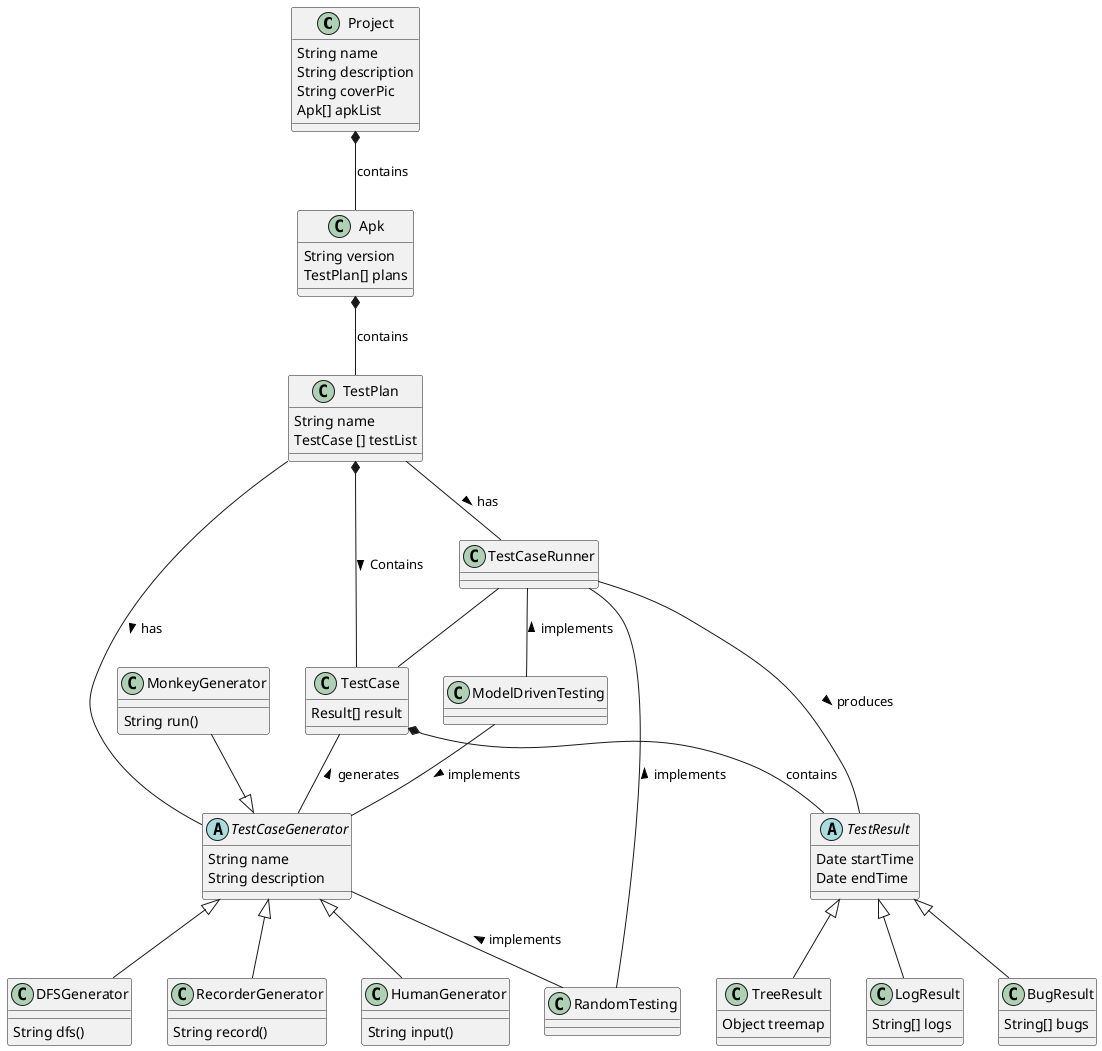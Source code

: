 @startuml

  '一个测试工程的类
  class Project {
     String name
     String description
     String coverPic
     Apk[] apkList
  }

  '一个Apk,有自己的版本,以及关联对应的一组测试计划
  class Apk {
      String version
      TestPlan[] plans
  }


 '一个测试计划针对一个版本的Apk文件应用某种具体测试技术进行测试
  class TestPlan {
      String name
      TestCase [] testList
  }


'一个具体的测试技术有自己的配置选项
abstract class TestCaseGenerator {
    String name
    String description
'    Config config
}

'一个抽象设置项
'abstract class Config {
'}

'一个具体的测试结果
abstract class TestResult{
    Date startTime
    Date endTime
}

'树形结果图
class TreeResult {
    Object treemap
}

'日志列表
class LogResult {
    String[] logs
}

'缺陷列表
class BugResult {
   String[] bugs
}


class TestCase{
    Result[] result
}

class HumanGenerator {
    String input()
}

class DFSGenerator {
    String dfs()
}

class RecorderGenerator {
    String record()
}

class MonkeyGenerator {
   String run()
}

TestResult <|-- TreeResult
TestResult <|-- LogResult
TestResult <|-- BugResult

ModelDrivenTesting -- TestCaseGenerator : implements >
TestCaseGenerator <|-- HumanGenerator
TestCaseGenerator <|-- DFSGenerator
TestCaseGenerator <|-- RecorderGenerator

TestPlan -- TestCaseRunner:  has >

TestCaseRunner -- TestCase
TestCaseRunner -- TestResult : produces >

TestCaseRunner -- ModelDrivenTesting : < implements
TestCaseRunner -- RandomTesting : < implements

TestPlan *-- TestCase: Contains >
TestCaseGenerator -- TestPlan: < has
TestCase -- TestCaseGenerator: < generates
TestCase *-- TestResult: contains

TestCaseGenerator -- RandomTesting : < implements
MonkeyGenerator --|> TestCaseGenerator
Project *-- Apk: contains
Apk *-- TestPlan: contains


@enduml
